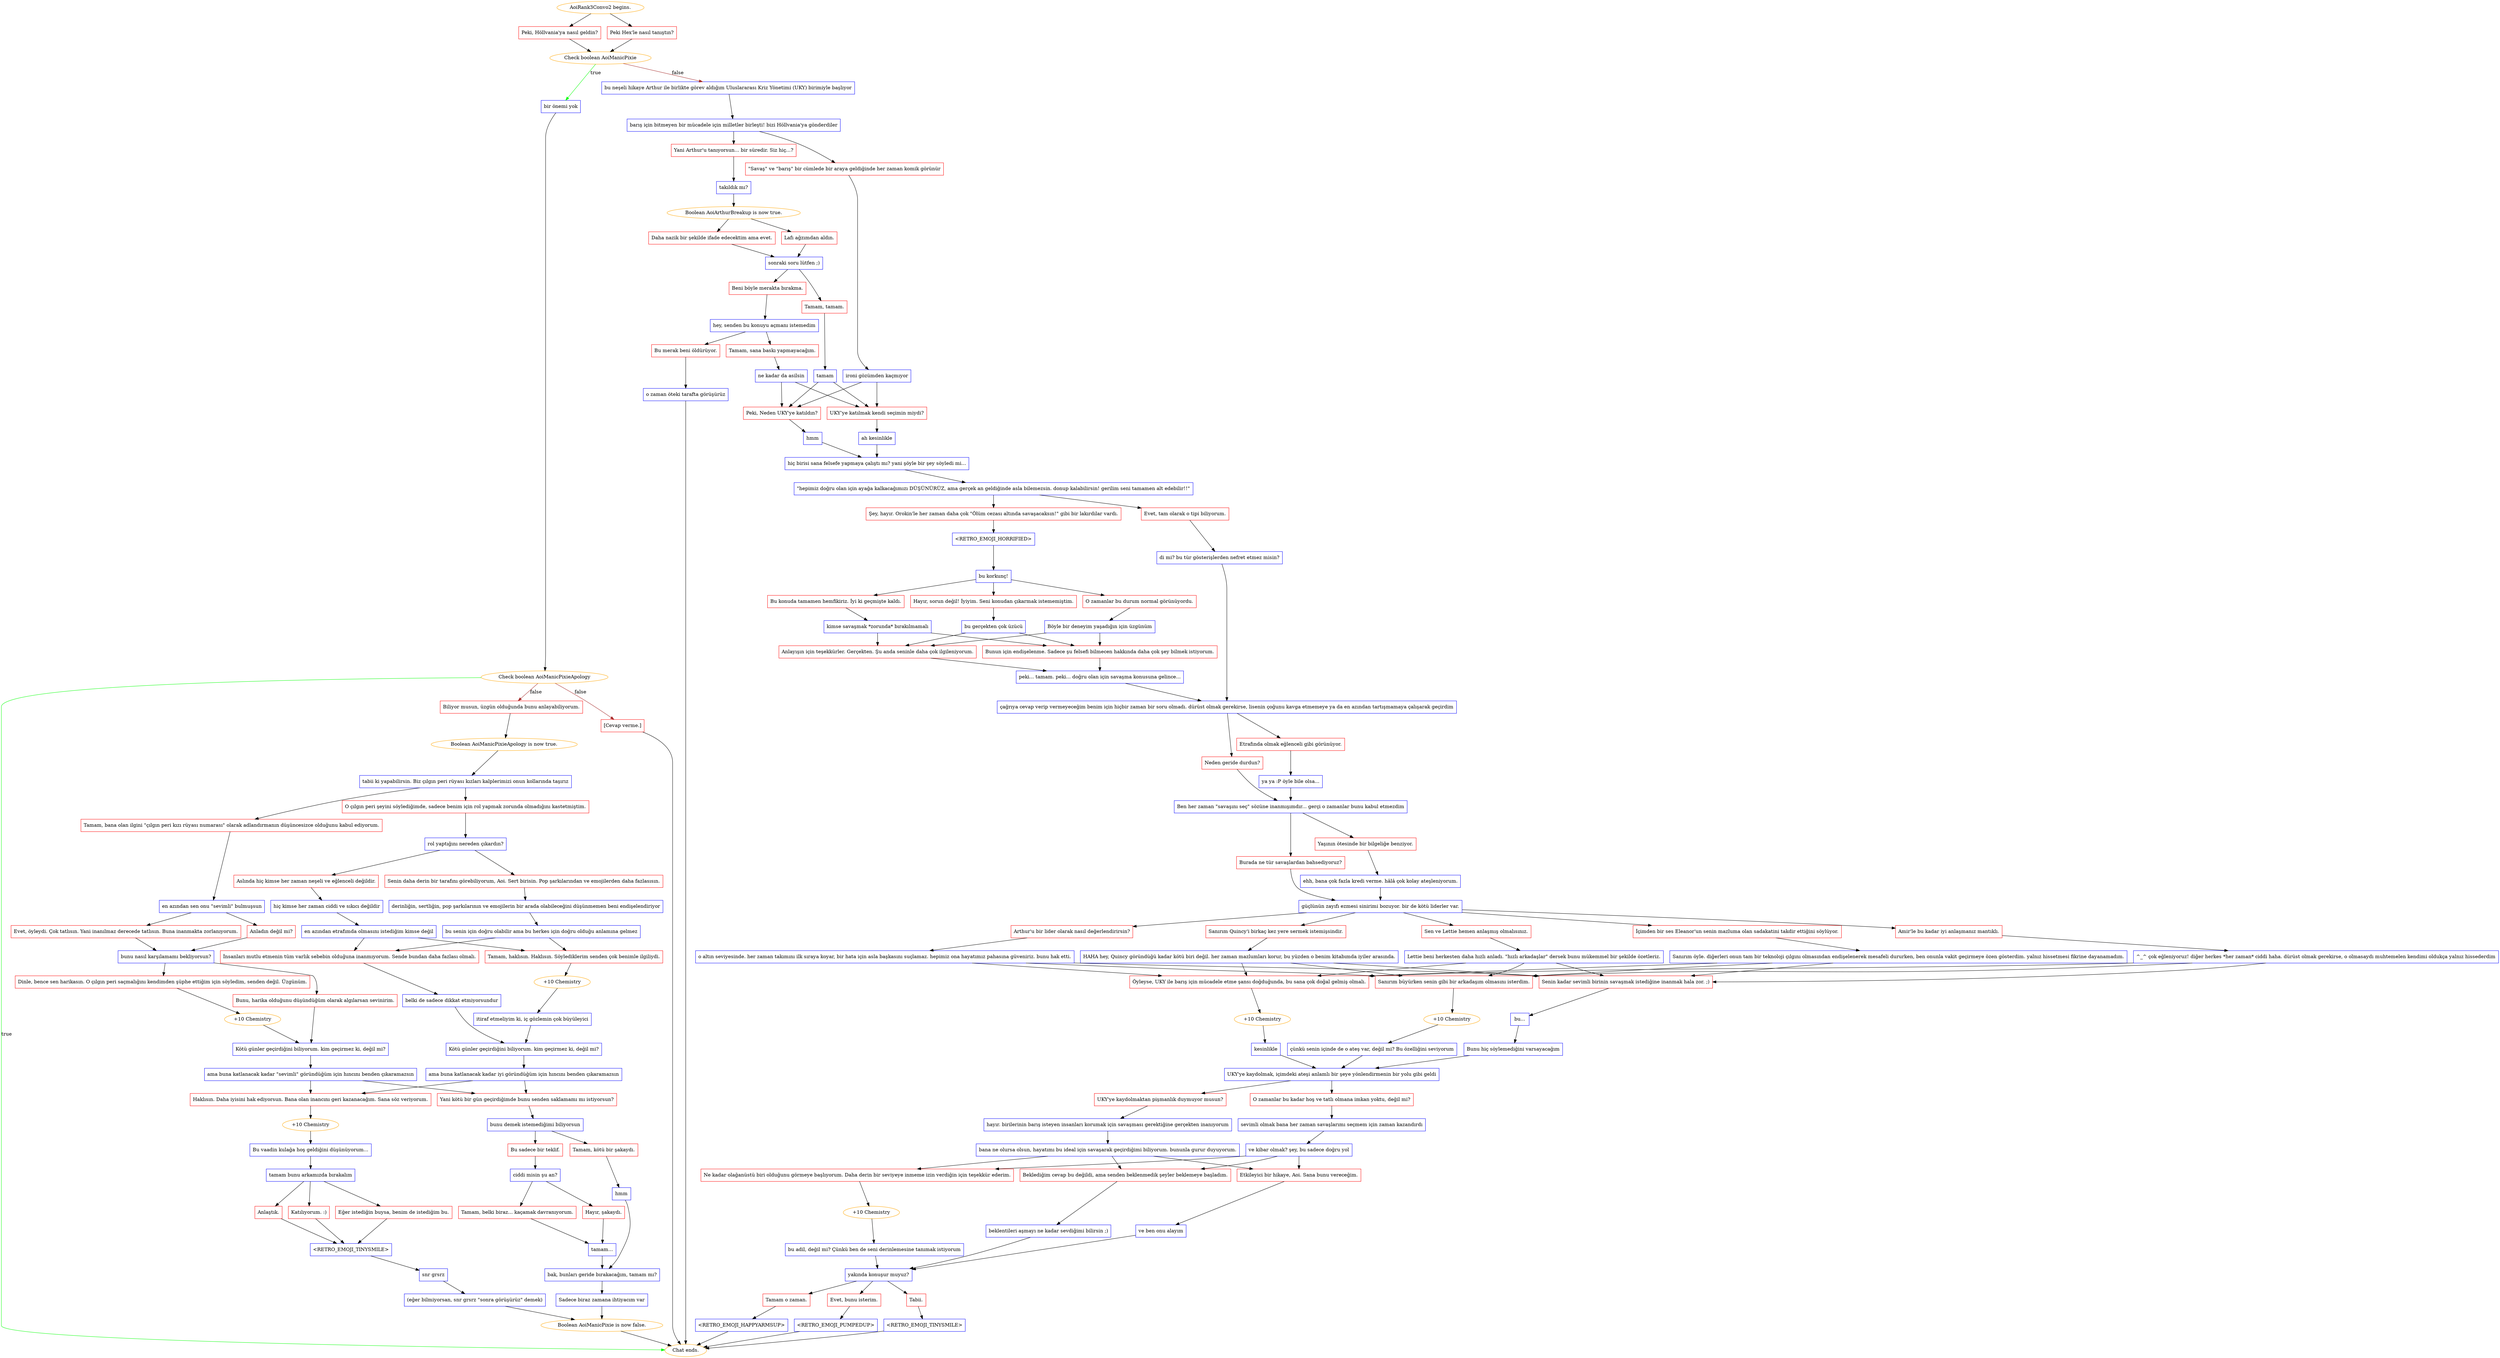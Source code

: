 digraph {
	"AoiRank3Convo2 begins." [color=orange];
		"AoiRank3Convo2 begins." -> j3261851463;
		"AoiRank3Convo2 begins." -> j4243265886;
	j3261851463 [label="Peki, Höllvania'ya nasıl geldin?",shape=box,color=red];
		j3261851463 -> j1553637798;
	j4243265886 [label="Peki Hex'le nasıl tanıştın?",shape=box,color=red];
		j4243265886 -> j1553637798;
	j1553637798 [label="Check boolean AoiManicPixie",color=orange];
		j1553637798 -> j2855754026 [label=true,color=green];
		j1553637798 -> j1608895299 [label=false,color=brown];
	j2855754026 [label="bir önemi yok",shape=box,color=blue];
		j2855754026 -> j2806985163;
	j1608895299 [label="bu neşeli hikaye Arthur ile birlikte görev aldığım Uluslararası Kriz Yönetimi (UKY) birimiyle başlıyor",shape=box,color=blue];
		j1608895299 -> j1537663757;
	j2806985163 [label="Check boolean AoiManicPixieApology",color=orange];
		j2806985163 -> "Chat ends." [label=true,color=green];
		j2806985163 -> j2370327192 [label=false,color=brown];
		j2806985163 -> j2482094916 [label=false,color=brown];
	j1537663757 [label="barış için bitmeyen bir mücadele için milletler birleşti! bizi Höllvania'ya gönderdiler",shape=box,color=blue];
		j1537663757 -> j999559196;
		j1537663757 -> j2189467419;
	"Chat ends." [color=orange];
	j2370327192 [label="Biliyor musun, üzgün olduğunda bunu anlayabiliyorum.",shape=box,color=red];
		j2370327192 -> j2753559281;
	j2482094916 [label="[Cevap verme.]",shape=box,color=red];
		j2482094916 -> "Chat ends.";
	j999559196 [label="Yani Arthur'u tanıyorsun... bir süredir. Siz hiç...?",shape=box,color=red];
		j999559196 -> j3524040753;
	j2189467419 [label="\"Savaş\" ve \"barış\" bir cümlede bir araya geldiğinde her zaman komik görünür",shape=box,color=red];
		j2189467419 -> j846242283;
	j2753559281 [label="Boolean AoiManicPixieApology is now true.",color=orange];
		j2753559281 -> j1082236190;
	j3524040753 [label="takıldık mı?",shape=box,color=blue];
		j3524040753 -> j1782455318;
	j846242283 [label="ironi gözümden kaçmıyor",shape=box,color=blue];
		j846242283 -> j3163471484;
		j846242283 -> j2455906795;
	j1082236190 [label="tabii ki yapabilirsin. Biz çılgın peri rüyası kızları kalplerimizi onun kollarında taşırız",shape=box,color=blue];
		j1082236190 -> j3735588048;
		j1082236190 -> j595728937;
	j1782455318 [label="Boolean AoiArthurBreakup is now true.",color=orange];
		j1782455318 -> j758854449;
		j1782455318 -> j3737024713;
	j3163471484 [label="Peki, Neden UKY'ye katıldın?",shape=box,color=red];
		j3163471484 -> j907374251;
	j2455906795 [label="UKY’ye katılmak kendi seçimin miydi?",shape=box,color=red];
		j2455906795 -> j3658592414;
	j3735588048 [label="Tamam, bana olan ilgini \"çılgın peri kızı rüyası numarası\" olarak adlandırmanın düşüncesizce olduğunu kabul ediyorum.",shape=box,color=red];
		j3735588048 -> j3454586333;
	j595728937 [label="O çılgın peri şeyini söylediğimde, sadece benim için rol yapmak zorunda olmadığını kastetmiştim.",shape=box,color=red];
		j595728937 -> j649152032;
	j758854449 [label="Daha nazik bir şekilde ifade edecektim ama evet.",shape=box,color=red];
		j758854449 -> j1608983850;
	j3737024713 [label="Lafı ağzımdan aldın.",shape=box,color=red];
		j3737024713 -> j1608983850;
	j907374251 [label="hmm",shape=box,color=blue];
		j907374251 -> j2376122418;
	j3658592414 [label="ah kesinlikle",shape=box,color=blue];
		j3658592414 -> j2376122418;
	j3454586333 [label="en azından sen onu \"sevimli\" bulmuşsun",shape=box,color=blue];
		j3454586333 -> j2335239442;
		j3454586333 -> j2475044990;
	j649152032 [label="rol yaptığını nereden çıkardın?",shape=box,color=blue];
		j649152032 -> j3632052551;
		j649152032 -> j4191714962;
	j1608983850 [label="sonraki soru lütfen ;)",shape=box,color=blue];
		j1608983850 -> j638872798;
		j1608983850 -> j3958754158;
	j2376122418 [label="hiç birisi sana felsefe yapmaya çalıştı mı? yani şöyle bir şey söyledi mi...",shape=box,color=blue];
		j2376122418 -> j1914931009;
	j2335239442 [label="Evet, öyleydi. Çok tatlısın. Yani inanılmaz derecede tatlısın. Buna inanmakta zorlanıyorum.",shape=box,color=red];
		j2335239442 -> j1359476630;
	j2475044990 [label="Anladın değil mi?",shape=box,color=red];
		j2475044990 -> j1359476630;
	j3632052551 [label="Aslında hiç kimse her zaman neşeli ve eğlenceli değildir.",shape=box,color=red];
		j3632052551 -> j1842697649;
	j4191714962 [label="Senin daha derin bir tarafını görebiliyorum, Aoi. Sert birisin. Pop şarkılarından ve emojilerden daha fazlasısın.",shape=box,color=red];
		j4191714962 -> j380940117;
	j638872798 [label="Beni böyle merakta bırakma.",shape=box,color=red];
		j638872798 -> j30380926;
	j3958754158 [label="Tamam, tamam.",shape=box,color=red];
		j3958754158 -> j3938992963;
	j1914931009 [label="\"hepimiz doğru olan için ayağa kalkacağımızı DÜŞÜNÜRÜZ, ama gerçek an geldiğinde asla bilemezsin. donup kalabilirsin! gerilim seni tamamen alt edebilir!!\"",shape=box,color=blue];
		j1914931009 -> j1822311305;
		j1914931009 -> j3161178090;
	j1359476630 [label="bunu nasıl karşılamamı bekliyorsun?",shape=box,color=blue];
		j1359476630 -> j2653435027;
		j1359476630 -> j2725676880;
	j1842697649 [label="hiç kimse her zaman ciddi ve sıkıcı değildir",shape=box,color=blue];
		j1842697649 -> j411365978;
	j380940117 [label="derinliğin, sertliğin, pop şarkılarının ve emojilerin bir arada olabileceğini düşünmemen beni endişelendiriyor",shape=box,color=blue];
		j380940117 -> j541579646;
	j30380926 [label="hey, senden bu konuyu açmanı istemedim",shape=box,color=blue];
		j30380926 -> j3910294253;
		j30380926 -> j2598935195;
	j3938992963 [label="tamam",shape=box,color=blue];
		j3938992963 -> j3163471484;
		j3938992963 -> j2455906795;
	j1822311305 [label="Şey, hayır. Orokin'le her zaman daha çok \"Ölüm cezası altında savaşacaksın!\" gibi bir lakırdılar vardı.",shape=box,color=red];
		j1822311305 -> j130132900;
	j3161178090 [label="Evet, tam olarak o tipi biliyorum.",shape=box,color=red];
		j3161178090 -> j3758388341;
	j2653435027 [label="Dinle, bence sen harikasın. O çılgın peri saçmalığını kendimden şüphe ettiğim için söyledim, senden değil. Üzgünüm.",shape=box,color=red];
		j2653435027 -> j2822277662;
	j2725676880 [label="Bunu, harika olduğunu düşündüğüm olarak algılarsan sevinirim.",shape=box,color=red];
		j2725676880 -> j640712535;
	j411365978 [label="en azından etrafımda olmasını istediğim kimse değil",shape=box,color=blue];
		j411365978 -> j3834924211;
		j411365978 -> j321048719;
	j541579646 [label="bu senin için doğru olabilir ama bu herkes için doğru olduğu anlamına gelmez",shape=box,color=blue];
		j541579646 -> j321048719;
		j541579646 -> j3834924211;
	j3910294253 [label="Bu merak beni öldürüyor.",shape=box,color=red];
		j3910294253 -> j3091736771;
	j2598935195 [label="Tamam, sana baskı yapmayacağım.",shape=box,color=red];
		j2598935195 -> j1661306988;
	j130132900 [label="<RETRO_EMOJI_HORRIFIED>",shape=box,color=blue];
		j130132900 -> j1457730267;
	j3758388341 [label="di mi? bu tür gösterişlerden nefret etmez misin?",shape=box,color=blue];
		j3758388341 -> j2463714748;
	j2822277662 [label="+10 Chemistry",color=orange];
		j2822277662 -> j640712535;
	j640712535 [label="Kötü günler geçirdiğini biliyorum. kim geçirmez ki, değil mi?",shape=box,color=blue];
		j640712535 -> j2659619060;
	j3834924211 [label="İnsanları mutlu etmenin tüm varlık sebebin olduğuna inanmıyorum. Sende bundan daha fazlası olmalı.",shape=box,color=red];
		j3834924211 -> j161413891;
	j321048719 [label="Tamam, haklısın. Haklısın. Söylediklerim senden çok benimle ilgiliydi.",shape=box,color=red];
		j321048719 -> j470397639;
	j3091736771 [label="o zaman öteki tarafta görüşürüz",shape=box,color=blue];
		j3091736771 -> "Chat ends.";
	j1661306988 [label="ne kadar da asilsin",shape=box,color=blue];
		j1661306988 -> j3163471484;
		j1661306988 -> j2455906795;
	j1457730267 [label="bu korkunç!",shape=box,color=blue];
		j1457730267 -> j598036774;
		j1457730267 -> j2300776665;
		j1457730267 -> j1136622885;
	j2463714748 [label="çağrıya cevap verip vermeyeceğim benim için hiçbir zaman bir soru olmadı. dürüst olmak gerekirse, lisenin çoğunu kavga etmemeye ya da en azından tartışmamaya çalışarak geçirdim",shape=box,color=blue];
		j2463714748 -> j2247652408;
		j2463714748 -> j4202335867;
	j2659619060 [label="ama buna katlanacak kadar \"sevimli\" göründüğüm için hıncını benden çıkaramazsın",shape=box,color=blue];
		j2659619060 -> j1824588526;
		j2659619060 -> j1519927387;
	j161413891 [label="belki de sadece dikkat etmiyorsundur",shape=box,color=blue];
		j161413891 -> j1004072791;
	j470397639 [label="+10 Chemistry",color=orange];
		j470397639 -> j2201552429;
	j598036774 [label="Bu konuda tamamen hemfikiriz. İyi ki geçmişte kaldı.",shape=box,color=red];
		j598036774 -> j3836359480;
	j2300776665 [label="Hayır, sorun değil! İyiyim. Seni konudan çıkarmak istememiştim.",shape=box,color=red];
		j2300776665 -> j1977848923;
	j1136622885 [label="O zamanlar bu durum normal görünüyordu.",shape=box,color=red];
		j1136622885 -> j2469563794;
	j2247652408 [label="Neden geride durdun?",shape=box,color=red];
		j2247652408 -> j1541635268;
	j4202335867 [label="Etrafında olmak eğlenceli gibi görünüyor.",shape=box,color=red];
		j4202335867 -> j670346605;
	j1824588526 [label="Haklısın. Daha iyisini hak ediyorsun. Bana olan inancını geri kazanacağım. Sana söz veriyorum.",shape=box,color=red];
		j1824588526 -> j2599650773;
	j1519927387 [label="Yani kötü bir gün geçirdiğimde bunu senden saklamamı mı istiyorsun?",shape=box,color=red];
		j1519927387 -> j2062497369;
	j1004072791 [label="Kötü günler geçirdiğini biliyorum. kim geçirmez ki, değil mi?",shape=box,color=blue];
		j1004072791 -> j309246329;
	j2201552429 [label="itiraf etmeliyim ki, iç gözlemin çok büyüleyici",shape=box,color=blue];
		j2201552429 -> j1004072791;
	j3836359480 [label="kimse savaşmak *zorunda* bırakılmamalı",shape=box,color=blue];
		j3836359480 -> j1086350852;
		j3836359480 -> j4098733945;
	j1977848923 [label="bu gerçekten çok üzücü",shape=box,color=blue];
		j1977848923 -> j1086350852;
		j1977848923 -> j4098733945;
	j2469563794 [label="Böyle bir deneyim yaşadığın için üzgünüm",shape=box,color=blue];
		j2469563794 -> j1086350852;
		j2469563794 -> j4098733945;
	j1541635268 [label="Ben her zaman \"savaşını seç\" sözüne inanmışımdır... gerçi o zamanlar bunu kabul etmezdim",shape=box,color=blue];
		j1541635268 -> j2705770990;
		j1541635268 -> j1680365578;
	j670346605 [label="ya ya :P öyle bile olsa...",shape=box,color=blue];
		j670346605 -> j1541635268;
	j2599650773 [label="+10 Chemistry",color=orange];
		j2599650773 -> j2693681744;
	j2062497369 [label="bunu demek istemediğimi biliyorsun",shape=box,color=blue];
		j2062497369 -> j2634159122;
		j2062497369 -> j1391054728;
	j309246329 [label="ama buna katlanacak kadar iyi göründüğüm için hıncını benden çıkaramazsın",shape=box,color=blue];
		j309246329 -> j1824588526;
		j309246329 -> j1519927387;
	j1086350852 [label="Anlayışın için teşekkürler. Gerçekten. Şu anda seninle daha çok ilgileniyorum.",shape=box,color=red];
		j1086350852 -> j1162416254;
	j4098733945 [label="Bunun için endişelenme. Sadece şu felsefi bilmecen hakkında daha çok şey bilmek istiyorum.",shape=box,color=red];
		j4098733945 -> j1162416254;
	j2705770990 [label="Burada ne tür savaşlardan bahsediyoruz?",shape=box,color=red];
		j2705770990 -> j539259349;
	j1680365578 [label="Yaşının ötesinde bir bilgeliğe benziyor.",shape=box,color=red];
		j1680365578 -> j2913734033;
	j2693681744 [label="Bu vaadin kulağa hoş geldiğini düşünüyorum...",shape=box,color=blue];
		j2693681744 -> j631692255;
	j2634159122 [label="Bu sadece bir teklif.",shape=box,color=red];
		j2634159122 -> j3113472116;
	j1391054728 [label="Tamam, kötü bir şakaydı.",shape=box,color=red];
		j1391054728 -> j1593783190;
	j1162416254 [label="peki... tamam. peki... doğru olan için savaşma konusuna gelince...",shape=box,color=blue];
		j1162416254 -> j2463714748;
	j539259349 [label="güçlünün zayıfı ezmesi sinirimi bozuyor. bir de kötü liderler var.",shape=box,color=blue];
		j539259349 -> j4286646378;
		j539259349 -> j3679676800;
		j539259349 -> j1034184482;
		j539259349 -> j485524071;
		j539259349 -> j1442103298;
	j2913734033 [label="ehh, bana çok fazla kredi verme. hâlâ çok kolay ateşleniyorum.",shape=box,color=blue];
		j2913734033 -> j539259349;
	j631692255 [label="tamam bunu arkamızda bırakalım",shape=box,color=blue];
		j631692255 -> j3779556373;
		j631692255 -> j2094446533;
		j631692255 -> j526819159;
	j3113472116 [label="ciddi misin şu an?",shape=box,color=blue];
		j3113472116 -> j1848633774;
		j3113472116 -> j24466281;
	j1593783190 [label="hmm",shape=box,color=blue];
		j1593783190 -> j1475781322;
	j4286646378 [label="Arthur'u bir lider olarak nasıl değerlendirirsin?",shape=box,color=red];
		j4286646378 -> j1723217581;
	j3679676800 [label="Sanırım Quincy'i birkaç kez yere sermek istemişsindir.",shape=box,color=red];
		j3679676800 -> j915404685;
	j1034184482 [label="Sen ve Lettie hemen anlaşmış olmalısınız.",shape=box,color=red];
		j1034184482 -> j3031996743;
	j485524071 [label="İçimden bir ses Eleanor'un senin mazluma olan sadakatini takdir ettiğini söylüyor.",shape=box,color=red];
		j485524071 -> j2603934528;
	j1442103298 [label="Amir'le bu kadar iyi anlaşmanız mantıklı.",shape=box,color=red];
		j1442103298 -> j3697669970;
	j3779556373 [label="Anlaştık.",shape=box,color=red];
		j3779556373 -> j3462827530;
	j2094446533 [label="Katılıyorum. :)",shape=box,color=red];
		j2094446533 -> j3462827530;
	j526819159 [label="Eğer istediğin buysa, benim de istediğim bu.",shape=box,color=red];
		j526819159 -> j3462827530;
	j1848633774 [label="Tamam, belki biraz... kaçamak davranıyorum.",shape=box,color=red];
		j1848633774 -> j2957718024;
	j24466281 [label="Hayır, şakaydı.",shape=box,color=red];
		j24466281 -> j2957718024;
	j1475781322 [label="bak, bunları geride bırakacağım, tamam mı?",shape=box,color=blue];
		j1475781322 -> j2573959931;
	j1723217581 [label="o altın seviyesinde. her zaman takımını ilk sıraya koyar, bir hata için asla başkasını suçlamaz. hepimiz ona hayatımız pahasına güveniriz. bunu hak etti.",shape=box,color=blue];
		j1723217581 -> j2450865836;
		j1723217581 -> j603462491;
		j1723217581 -> j3519462156;
	j915404685 [label="HAHA hey, Quincy göründüğü kadar kötü biri değil. her zaman mazlumları korur, bu yüzden o benim kitabımda iyiler arasında.",shape=box,color=blue];
		j915404685 -> j2450865836;
		j915404685 -> j603462491;
		j915404685 -> j3519462156;
	j3031996743 [label="Lettie beni herkesten daha hızlı anladı. \"hızlı arkadaşlar\" dersek bunu mükemmel bir şekilde özetleriz.",shape=box,color=blue];
		j3031996743 -> j2450865836;
		j3031996743 -> j603462491;
		j3031996743 -> j3519462156;
	j2603934528 [label="Sanırım öyle. diğerleri onun tam bir teknoloji çılgını olmasından endişelenerek mesafeli dururken, ben onunla vakit geçirmeye özen gösterdim. yalnız hissetmesi fikrine dayanamadım.",shape=box,color=blue];
		j2603934528 -> j2450865836;
		j2603934528 -> j603462491;
		j2603934528 -> j3519462156;
	j3697669970 [label="^_^ çok eğleniyoruz! diğer herkes *her zaman* ciddi haha. dürüst olmak gerekirse, o olmasaydı muhtemelen kendimi oldukça yalnız hissederdim",shape=box,color=blue];
		j3697669970 -> j2450865836;
		j3697669970 -> j603462491;
		j3697669970 -> j3519462156;
	j3462827530 [label="<RETRO_EMOJI_TINYSMILE>",shape=box,color=blue];
		j3462827530 -> j2443266117;
	j2957718024 [label="tamam...",shape=box,color=blue];
		j2957718024 -> j1475781322;
	j2573959931 [label="Sadece biraz zamana ihtiyacım var",shape=box,color=blue];
		j2573959931 -> j2477397060;
	j2450865836 [label="Öyleyse, UKY ile barış için mücadele etme şansı doğduğunda, bu sana çok doğal gelmiş olmalı.",shape=box,color=red];
		j2450865836 -> j2047681609;
	j603462491 [label="Sanırım büyürken senin gibi bir arkadaşım olmasını isterdim.",shape=box,color=red];
		j603462491 -> j1522238734;
	j3519462156 [label="Senin kadar sevimli birinin savaşmak istediğine inanmak hala zor. ;)",shape=box,color=red];
		j3519462156 -> j4247353180;
	j2443266117 [label="snr grsrz",shape=box,color=blue];
		j2443266117 -> j2578980076;
	j2477397060 [label="Boolean AoiManicPixie is now false.",color=orange];
		j2477397060 -> "Chat ends.";
	j2047681609 [label="+10 Chemistry",color=orange];
		j2047681609 -> j4166058414;
	j1522238734 [label="+10 Chemistry",color=orange];
		j1522238734 -> j510185035;
	j4247353180 [label="bu...",shape=box,color=blue];
		j4247353180 -> j699923989;
	j2578980076 [label="(eğer bilmiyorsan, snr grsrz \"sonra görüşürüz\" demek)",shape=box,color=blue];
		j2578980076 -> j2477397060;
	j4166058414 [label="kesinlikle",shape=box,color=blue];
		j4166058414 -> j362102504;
	j510185035 [label="çünkü senin içinde de o ateş var, değil mi? Bu özelliğini seviyorum",shape=box,color=blue];
		j510185035 -> j362102504;
	j699923989 [label="Bunu hiç söylemediğini varsayacağım",shape=box,color=blue];
		j699923989 -> j362102504;
	j362102504 [label="UKY'ye kaydolmak, içimdeki ateşi anlamlı bir şeye yönlendirmenin bir yolu gibi geldi",shape=box,color=blue];
		j362102504 -> j97261214;
		j362102504 -> j1110220614;
	j97261214 [label="UKY'ye kaydolmaktan pişmanlık duymuyor musun?",shape=box,color=red];
		j97261214 -> j1588451541;
	j1110220614 [label="O zamanlar bu kadar hoş ve tatlı olmana imkan yoktu, değil mi?",shape=box,color=red];
		j1110220614 -> j3146194979;
	j1588451541 [label="hayır. birilerinin barış isteyen insanları korumak için savaşması gerektiğine gerçekten inanıyorum",shape=box,color=blue];
		j1588451541 -> j735241108;
	j3146194979 [label="sevimli olmak bana her zaman savaşlarımı seçmem için zaman kazandırdı",shape=box,color=blue];
		j3146194979 -> j3361131254;
	j735241108 [label="bana ne olursa olsun, hayatımı bu ideal için savaşarak geçirdiğimi biliyorum. bununla gurur duyuyorum.",shape=box,color=blue];
		j735241108 -> j1783001897;
		j735241108 -> j1546000524;
		j735241108 -> j3528952596;
	j3361131254 [label="ve kibar olmak? şey, bu sadece doğru yol",shape=box,color=blue];
		j3361131254 -> j1783001897;
		j3361131254 -> j1546000524;
		j3361131254 -> j3528952596;
	j1783001897 [label="Ne kadar olağanüstü biri olduğunu görmeye başlıyorum. Daha derin bir seviyeye inmeme izin verdiğin için teşekkür ederim.",shape=box,color=red];
		j1783001897 -> j3303390347;
	j1546000524 [label="Beklediğim cevap bu değildi, ama senden beklenmedik şeyler beklemeye başladım.",shape=box,color=red];
		j1546000524 -> j651503643;
	j3528952596 [label="Etkileyici bir hikaye, Aoi. Sana bunu vereceğim.",shape=box,color=red];
		j3528952596 -> j930852618;
	j3303390347 [label="+10 Chemistry",color=orange];
		j3303390347 -> j1783949930;
	j651503643 [label="beklentileri aşmayı ne kadar sevdiğimi bilirsin ;)",shape=box,color=blue];
		j651503643 -> j2775613422;
	j930852618 [label="ve ben onu alayım",shape=box,color=blue];
		j930852618 -> j2775613422;
	j1783949930 [label="bu adil, değil mi? Çünkü ben de seni derinlemesine tanımak istiyorum",shape=box,color=blue];
		j1783949930 -> j2775613422;
	j2775613422 [label="yakında konuşur muyuz?",shape=box,color=blue];
		j2775613422 -> j2265153711;
		j2775613422 -> j3875113927;
		j2775613422 -> j48074145;
	j2265153711 [label="Tamam o zaman.",shape=box,color=red];
		j2265153711 -> j2061505340;
	j3875113927 [label="Evet, bunu isterim.",shape=box,color=red];
		j3875113927 -> j336425587;
	j48074145 [label="Tabii.",shape=box,color=red];
		j48074145 -> j3029731251;
	j2061505340 [label="<RETRO_EMOJI_HAPPYARMSUP>",shape=box,color=blue];
		j2061505340 -> "Chat ends.";
	j336425587 [label="<RETRO_EMOJI_PUMPEDUP>",shape=box,color=blue];
		j336425587 -> "Chat ends.";
	j3029731251 [label="<RETRO_EMOJI_TINYSMILE>",shape=box,color=blue];
		j3029731251 -> "Chat ends.";
}